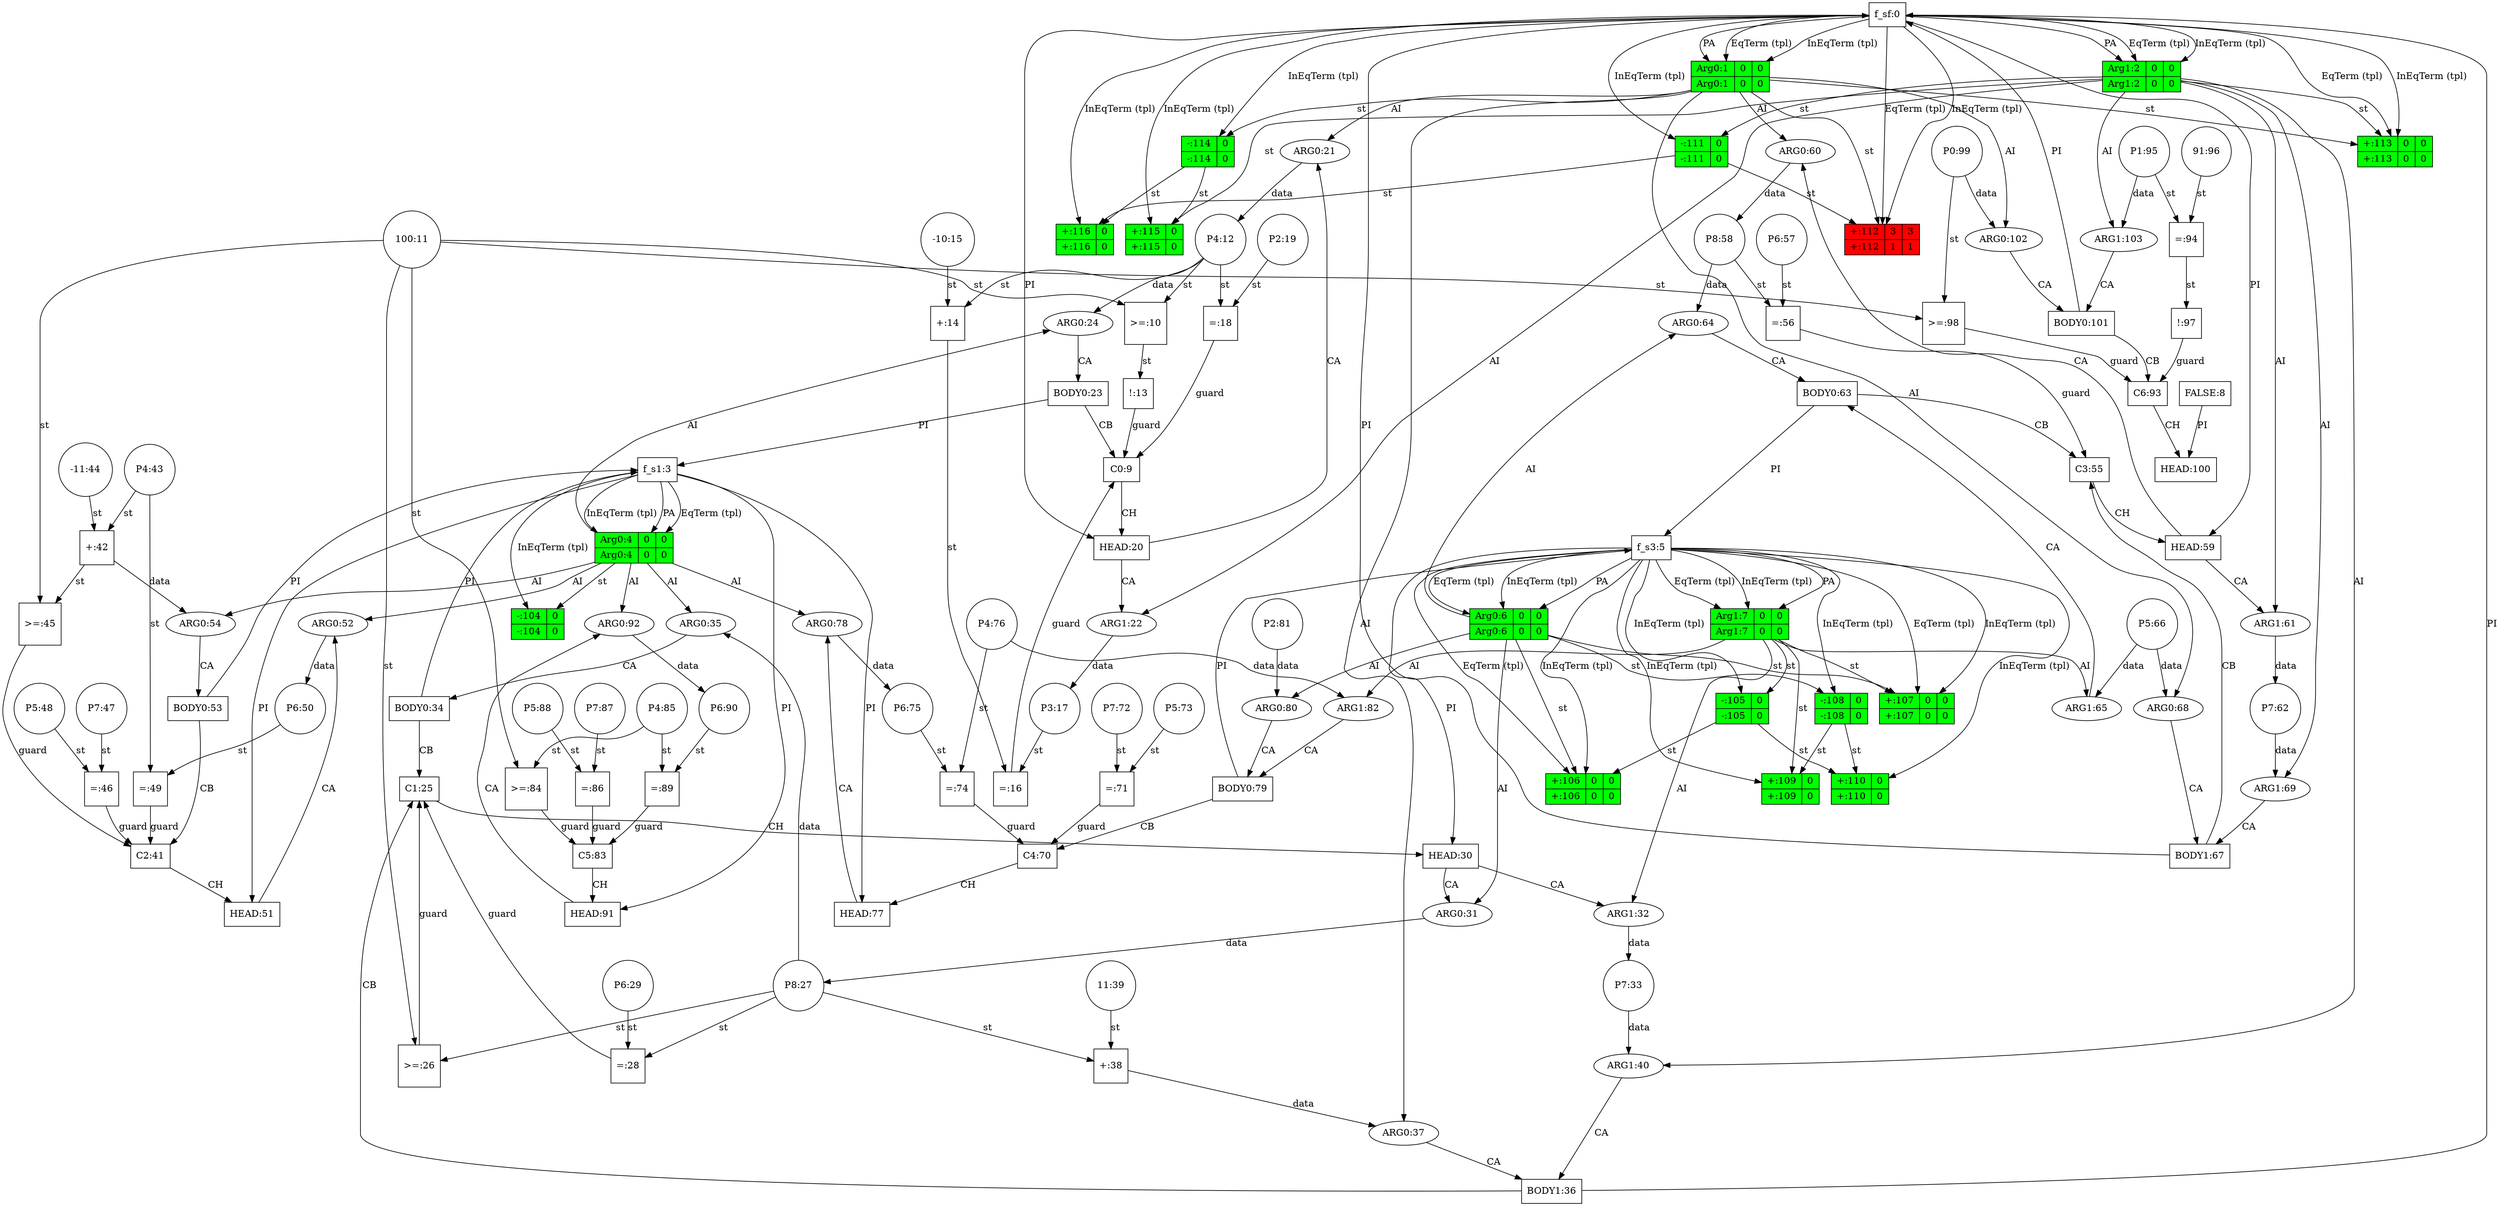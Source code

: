 digraph dag { 
"predicate_0" -> "predicateArgument_0" [label="PA"]
"predicate_0" -> "predicateArgument_1" [label="PA"]
"predicate_1" -> "predicateArgument_2" [label="PA"]
"predicate_2" -> "predicateArgument_3" [label="PA"]
"predicate_2" -> "predicateArgument_4" [label="PA"]
"100_11" -> ">=_10" [label="st"]
"P4_12" -> ">=_10" [label="st"]
">=_10" -> "!_13" [label="st"]
"!_13" -> "clause_0" [label="guard"]
"-10_15" -> "+_14" [label="st"]
"P4_12" -> "+_14" [label="st"]
"P3_17" -> "=_16" [label="st"]
"+_14" -> "=_16" [label="st"]
"=_16" -> "clause_0" [label="guard"]
"P2_19" -> "=_18" [label="st"]
"P4_12" -> "=_18" [label="st"]
"=_18" -> "clause_0" [label="guard"]
"clause_0" -> "clauseHead_0" [label="CH"]
"predicate_0" -> "clauseHead_0" [label="PI"]
"clauseHead_0" -> "clauseArgument_0" [label="CA"]
"predicateArgument_0" -> "clauseArgument_0" [label="AI"]
"clauseArgument_0" -> "P4_12" [label="data"]
"clauseHead_0" -> "clauseArgument_1" [label="CA"]
"predicateArgument_1" -> "clauseArgument_1" [label="AI"]
"clauseArgument_1" -> "P3_17" [label="data"]
"clauseBody_0" -> "clause_0" [label="CB"]
"clauseBody_0" -> "predicate_1" [label="PI"]
"clauseArgument_2" -> "clauseBody_0" [label="CA"]
"predicateArgument_2" -> "clauseArgument_2" [label="AI"]
"P4_12" -> "clauseArgument_2" [label="data"]
"100_11" -> ">=_26" [label="st"]
"P8_27" -> ">=_26" [label="st"]
">=_26" -> "clause_1" [label="guard"]
"P6_29" -> "=_28" [label="st"]
"P8_27" -> "=_28" [label="st"]
"=_28" -> "clause_1" [label="guard"]
"clause_1" -> "clauseHead_1" [label="CH"]
"predicate_2" -> "clauseHead_1" [label="PI"]
"clauseHead_1" -> "clauseArgument_3" [label="CA"]
"predicateArgument_3" -> "clauseArgument_3" [label="AI"]
"clauseArgument_3" -> "P8_27" [label="data"]
"clauseHead_1" -> "clauseArgument_4" [label="CA"]
"predicateArgument_4" -> "clauseArgument_4" [label="AI"]
"clauseArgument_4" -> "P7_33" [label="data"]
"clauseBody_1" -> "clause_1" [label="CB"]
"clauseBody_1" -> "predicate_1" [label="PI"]
"clauseArgument_5" -> "clauseBody_1" [label="CA"]
"predicateArgument_2" -> "clauseArgument_5" [label="AI"]
"P8_27" -> "clauseArgument_5" [label="data"]
"clauseBody_2" -> "clause_1" [label="CB"]
"clauseBody_2" -> "predicate_0" [label="PI"]
"clauseArgument_6" -> "clauseBody_2" [label="CA"]
"predicateArgument_0" -> "clauseArgument_6" [label="AI"]
"P8_27" -> "+_38" [label="st"]
"11_39" -> "+_38" [label="st"]
"+_38" -> "clauseArgument_6" [label="data"]
"clauseArgument_7" -> "clauseBody_2" [label="CA"]
"predicateArgument_1" -> "clauseArgument_7" [label="AI"]
"P7_33" -> "clauseArgument_7" [label="data"]
"P4_43" -> "+_42" [label="st"]
"-11_44" -> "+_42" [label="st"]
"100_11" -> ">=_45" [label="st"]
"+_42" -> ">=_45" [label="st"]
">=_45" -> "clause_2" [label="guard"]
"P7_47" -> "=_46" [label="st"]
"P5_48" -> "=_46" [label="st"]
"=_46" -> "clause_2" [label="guard"]
"P6_50" -> "=_49" [label="st"]
"P4_43" -> "=_49" [label="st"]
"=_49" -> "clause_2" [label="guard"]
"clause_2" -> "clauseHead_2" [label="CH"]
"predicate_1" -> "clauseHead_2" [label="PI"]
"clauseHead_2" -> "clauseArgument_8" [label="CA"]
"predicateArgument_2" -> "clauseArgument_8" [label="AI"]
"clauseArgument_8" -> "P6_50" [label="data"]
"clauseBody_3" -> "clause_2" [label="CB"]
"clauseBody_3" -> "predicate_1" [label="PI"]
"clauseArgument_9" -> "clauseBody_3" [label="CA"]
"predicateArgument_2" -> "clauseArgument_9" [label="AI"]
"+_42" -> "clauseArgument_9" [label="data"]
"P6_57" -> "=_56" [label="st"]
"P8_58" -> "=_56" [label="st"]
"=_56" -> "clause_3" [label="guard"]
"clause_3" -> "clauseHead_3" [label="CH"]
"predicate_0" -> "clauseHead_3" [label="PI"]
"clauseHead_3" -> "clauseArgument_10" [label="CA"]
"predicateArgument_0" -> "clauseArgument_10" [label="AI"]
"clauseArgument_10" -> "P8_58" [label="data"]
"clauseHead_3" -> "clauseArgument_11" [label="CA"]
"predicateArgument_1" -> "clauseArgument_11" [label="AI"]
"clauseArgument_11" -> "P7_62" [label="data"]
"clauseBody_4" -> "clause_3" [label="CB"]
"clauseBody_4" -> "predicate_2" [label="PI"]
"clauseArgument_12" -> "clauseBody_4" [label="CA"]
"predicateArgument_3" -> "clauseArgument_12" [label="AI"]
"P8_58" -> "clauseArgument_12" [label="data"]
"clauseArgument_13" -> "clauseBody_4" [label="CA"]
"predicateArgument_4" -> "clauseArgument_13" [label="AI"]
"P5_66" -> "clauseArgument_13" [label="data"]
"clauseBody_5" -> "clause_3" [label="CB"]
"clauseBody_5" -> "predicate_0" [label="PI"]
"clauseArgument_14" -> "clauseBody_5" [label="CA"]
"predicateArgument_0" -> "clauseArgument_14" [label="AI"]
"P5_66" -> "clauseArgument_14" [label="data"]
"clauseArgument_15" -> "clauseBody_5" [label="CA"]
"predicateArgument_1" -> "clauseArgument_15" [label="AI"]
"P7_62" -> "clauseArgument_15" [label="data"]
"P7_72" -> "=_71" [label="st"]
"P5_73" -> "=_71" [label="st"]
"=_71" -> "clause_4" [label="guard"]
"P6_75" -> "=_74" [label="st"]
"P4_76" -> "=_74" [label="st"]
"=_74" -> "clause_4" [label="guard"]
"clause_4" -> "clauseHead_4" [label="CH"]
"predicate_1" -> "clauseHead_4" [label="PI"]
"clauseHead_4" -> "clauseArgument_16" [label="CA"]
"predicateArgument_2" -> "clauseArgument_16" [label="AI"]
"clauseArgument_16" -> "P6_75" [label="data"]
"clauseBody_6" -> "clause_4" [label="CB"]
"clauseBody_6" -> "predicate_2" [label="PI"]
"clauseArgument_17" -> "clauseBody_6" [label="CA"]
"predicateArgument_3" -> "clauseArgument_17" [label="AI"]
"P2_81" -> "clauseArgument_17" [label="data"]
"clauseArgument_18" -> "clauseBody_6" [label="CA"]
"predicateArgument_4" -> "clauseArgument_18" [label="AI"]
"P4_76" -> "clauseArgument_18" [label="data"]
"100_11" -> ">=_84" [label="st"]
"P4_85" -> ">=_84" [label="st"]
">=_84" -> "clause_5" [label="guard"]
"P7_87" -> "=_86" [label="st"]
"P5_88" -> "=_86" [label="st"]
"=_86" -> "clause_5" [label="guard"]
"P6_90" -> "=_89" [label="st"]
"P4_85" -> "=_89" [label="st"]
"=_89" -> "clause_5" [label="guard"]
"clause_5" -> "clauseHead_5" [label="CH"]
"predicate_1" -> "clauseHead_5" [label="PI"]
"clauseHead_5" -> "clauseArgument_19" [label="CA"]
"predicateArgument_2" -> "clauseArgument_19" [label="AI"]
"clauseArgument_19" -> "P6_90" [label="data"]
"P1_95" -> "=_94" [label="st"]
"91_96" -> "=_94" [label="st"]
"=_94" -> "!_97" [label="st"]
"!_97" -> "clause_6" [label="guard"]
"100_11" -> ">=_98" [label="st"]
"P0_99" -> ">=_98" [label="st"]
">=_98" -> "clause_6" [label="guard"]
"clause_6" -> "clauseHead_6" [label="CH"]
"FALSE" -> "clauseHead_6" [label="PI"]
"clauseBody_7" -> "clause_6" [label="CB"]
"clauseBody_7" -> "predicate_0" [label="PI"]
"clauseArgument_20" -> "clauseBody_7" [label="CA"]
"predicateArgument_0" -> "clauseArgument_20" [label="AI"]
"P0_99" -> "clauseArgument_20" [label="data"]
"clauseArgument_21" -> "clauseBody_7" [label="CA"]
"predicateArgument_1" -> "clauseArgument_21" [label="AI"]
"P1_95" -> "clauseArgument_21" [label="data"]
"predicateArgument_2" -> "-_104" [label="st"]
"predicateArgument_4" -> "-_105" [label="st"]
"predicateArgument_3" -> "+_106" [label="st"]
"-_105" -> "+_106" [label="st"]
"predicateArgument_3" -> "+_107" [label="st"]
"predicateArgument_4" -> "+_107" [label="st"]
"predicateArgument_3" -> "-_108" [label="st"]
"predicateArgument_4" -> "+_109" [label="st"]
"-_108" -> "+_109" [label="st"]
"-_108" -> "+_110" [label="st"]
"-_105" -> "+_110" [label="st"]
"predicateArgument_1" -> "-_111" [label="st"]
"predicateArgument_0" -> "+_112" [label="st"]
"-_111" -> "+_112" [label="st"]
"predicateArgument_0" -> "+_113" [label="st"]
"predicateArgument_1" -> "+_113" [label="st"]
"predicateArgument_0" -> "-_114" [label="st"]
"predicateArgument_1" -> "+_115" [label="st"]
"-_114" -> "+_115" [label="st"]
"-_114" -> "+_116" [label="st"]
"-_111" -> "+_116" [label="st"]
"predicate_1" -> "predicateArgument_2" [label="EqTerm (tpl)"]
"predicate_1" -> "predicateArgument_2" [label="InEqTerm (tpl)"]
"predicate_1" -> "-_104" [label="InEqTerm (tpl)"]
"predicate_2" -> "predicateArgument_3" [label="EqTerm (tpl)"]
"predicate_2" -> "predicateArgument_4" [label="EqTerm (tpl)"]
"predicate_2" -> "+_106" [label="EqTerm (tpl)"]
"predicate_2" -> "+_107" [label="EqTerm (tpl)"]
"predicate_2" -> "predicateArgument_3" [label="InEqTerm (tpl)"]
"predicate_2" -> "predicateArgument_4" [label="InEqTerm (tpl)"]
"predicate_2" -> "-_108" [label="InEqTerm (tpl)"]
"predicate_2" -> "-_105" [label="InEqTerm (tpl)"]
"predicate_2" -> "+_106" [label="InEqTerm (tpl)"]
"predicate_2" -> "+_109" [label="InEqTerm (tpl)"]
"predicate_2" -> "+_107" [label="InEqTerm (tpl)"]
"predicate_2" -> "+_110" [label="InEqTerm (tpl)"]
"predicate_0" -> "predicateArgument_0" [label="EqTerm (tpl)"]
"predicate_0" -> "predicateArgument_1" [label="EqTerm (tpl)"]
"predicate_0" -> "+_112" [label="EqTerm (tpl)"]
"predicate_0" -> "+_113" [label="EqTerm (tpl)"]
"predicate_0" -> "predicateArgument_0" [label="InEqTerm (tpl)"]
"predicate_0" -> "predicateArgument_1" [label="InEqTerm (tpl)"]
"predicate_0" -> "-_114" [label="InEqTerm (tpl)"]
"predicate_0" -> "-_111" [label="InEqTerm (tpl)"]
"predicate_0" -> "+_112" [label="InEqTerm (tpl)"]
"predicate_0" -> "+_115" [label="InEqTerm (tpl)"]
"predicate_0" -> "+_113" [label="InEqTerm (tpl)"]
"predicate_0" -> "+_116" [label="InEqTerm (tpl)"]
"P6_29" [label="P6:29" nodeName="P6_29" class=symbolicConstant shape="circle" color=black fillcolor=white style=filled];
"-_111"[  color=black fillcolor=green style=filled shape=record label="{{-:111|0}|{-:111|0}}"];
"P1_95" [label="P1:95" nodeName="P1_95" class=symbolicConstant shape="circle" color=black fillcolor=white style=filled];
"clauseArgument_0" [label="ARG0:21" nodeName="clauseArgument_0" class=clauseArgument shape="ellipse" color=black fillcolor=white style=filled];
"11_39" [label="11:39" nodeName="11_39" class=constant shape="circle" color=black fillcolor=white style=filled];
"clauseArgument_10" [label="ARG0:60" nodeName="clauseArgument_10" class=clauseArgument shape="ellipse" color=black fillcolor=white style=filled];
"clauseHead_3" [label="HEAD:59" nodeName="clauseHead_3" class=clauseHead shape="box" color=black fillcolor=white style=filled];
"=_49" [label="=:49" nodeName="=_49" class=operator shape="square" color=black fillcolor=white style=filled];
"predicate_2" [label="f_s3:5" nodeName="predicate_2" class=predicateName shape="box" color=black fillcolor=white style=filled];
"clause_5" [label="C5:83" nodeName="clause_5" class=clause shape="box" color=black fillcolor=white style=filled];
"P4_43" [label="P4:43" nodeName="P4_43" class=symbolicConstant shape="circle" color=black fillcolor=white style=filled];
"predicateArgument_3"[  color=black fillcolor=green style=filled shape=record label="{{Arg0:6|0|0}|{Arg0:6|0|0}}"];
"P7_62" [label="P7:62" nodeName="P7_62" class=symbolicConstant shape="circle" color=black fillcolor=white style=filled];
"P6_50" [label="P6:50" nodeName="P6_50" class=symbolicConstant shape="circle" color=black fillcolor=white style=filled];
"+_112"[  color=black fillcolor=red style=filled shape=record label="{{+:112|3|3}|{+:112|1|1}}"];
"=_56" [label="=:56" nodeName="=_56" class=operator shape="square" color=black fillcolor=white style=filled];
"clauseArgument_6" [label="ARG0:37" nodeName="clauseArgument_6" class=clauseArgument shape="ellipse" color=black fillcolor=white style=filled];
"clauseBody_7" [label="BODY0:101" nodeName="clauseBody_7" class=clauseBody shape="box" color=black fillcolor=white style=filled];
"clauseHead_0" [label="HEAD:20" nodeName="clauseHead_0" class=clauseHead shape="box" color=black fillcolor=white style=filled];
"clauseBody_6" [label="BODY0:79" nodeName="clauseBody_6" class=clauseBody shape="box" color=black fillcolor=white style=filled];
"+_107"[  color=black fillcolor=green style=filled shape=record label="{{+:107|0|0}|{+:107|0|0}}"];
"clauseArgument_13" [label="ARG1:65" nodeName="clauseArgument_13" class=clauseArgument shape="ellipse" color=black fillcolor=white style=filled];
"clauseArgument_3" [label="ARG0:31" nodeName="clauseArgument_3" class=clauseArgument shape="ellipse" color=black fillcolor=white style=filled];
"clause_2" [label="C2:41" nodeName="clause_2" class=clause shape="box" color=black fillcolor=white style=filled];
"predicate_1" [label="f_s1:3" nodeName="predicate_1" class=predicateName shape="box" color=black fillcolor=white style=filled];
"predicateArgument_4"[  color=black fillcolor=green style=filled shape=record label="{{Arg1:7|0|0}|{Arg1:7|0|0}}"];
"-_108"[  color=black fillcolor=green style=filled shape=record label="{{-:108|0}|{-:108|0}}"];
"=_94" [label="=:94" nodeName="=_94" class=operator shape="square" color=black fillcolor=white style=filled];
"clauseBody_2" [label="BODY1:36" nodeName="clauseBody_2" class=clauseBody shape="box" color=black fillcolor=white style=filled];
">=_84" [label=">=:84" nodeName=">=_84" class=operator shape="square" color=black fillcolor=white style=filled];
"clauseBody_3" [label="BODY0:53" nodeName="clauseBody_3" class=clauseBody shape="box" color=black fillcolor=white style=filled];
"P4_76" [label="P4:76" nodeName="P4_76" class=symbolicConstant shape="circle" color=black fillcolor=white style=filled];
"clauseArgument_5" [label="ARG0:35" nodeName="clauseArgument_5" class=clauseArgument shape="ellipse" color=black fillcolor=white style=filled];
"predicateArgument_0"[  color=black fillcolor=green style=filled shape=record label="{{Arg0:1|0|0}|{Arg0:1|0|0}}"];
"clause_1" [label="C1:25" nodeName="clause_1" class=clause shape="box" color=black fillcolor=white style=filled];
"clauseArgument_1" [label="ARG1:22" nodeName="clauseArgument_1" class=clauseArgument shape="ellipse" color=black fillcolor=white style=filled];
"P7_72" [label="P7:72" nodeName="P7_72" class=symbolicConstant shape="circle" color=black fillcolor=white style=filled];
"=_89" [label="=:89" nodeName="=_89" class=operator shape="square" color=black fillcolor=white style=filled];
"-_114"[  color=black fillcolor=green style=filled shape=record label="{{-:114|0}|{-:114|0}}"];
"clauseHead_2" [label="HEAD:51" nodeName="clauseHead_2" class=clauseHead shape="box" color=black fillcolor=white style=filled];
"-11_44" [label="-11:44" nodeName="-11_44" class=constant shape="circle" color=black fillcolor=white style=filled];
"clauseArgument_9" [label="ARG0:54" nodeName="clauseArgument_9" class=clauseArgument shape="ellipse" color=black fillcolor=white style=filled];
"91_96" [label="91:96" nodeName="91_96" class=constant shape="circle" color=black fillcolor=white style=filled];
"+_113"[  color=black fillcolor=green style=filled shape=record label="{{+:113|0|0}|{+:113|0|0}}"];
">=_10" [label=">=:10" nodeName=">=_10" class=operator shape="square" color=black fillcolor=white style=filled];
">=_26" [label=">=:26" nodeName=">=_26" class=operator shape="square" color=black fillcolor=white style=filled];
"clauseArgument_17" [label="ARG0:80" nodeName="clauseArgument_17" class=clauseArgument shape="ellipse" color=black fillcolor=white style=filled];
"!_13" [label="!:13" nodeName="!_13" class=operator shape="square" color=black fillcolor=white style=filled];
"P7_33" [label="P7:33" nodeName="P7_33" class=symbolicConstant shape="circle" color=black fillcolor=white style=filled];
"clauseArgument_12" [label="ARG0:64" nodeName="clauseArgument_12" class=clauseArgument shape="ellipse" color=black fillcolor=white style=filled];
"clauseHead_6" [label="HEAD:100" nodeName="clauseHead_6" class=clauseHead shape="box" color=black fillcolor=white style=filled];
"+_38" [label="+:38" nodeName="+_38" class=operator shape="square" color=black fillcolor=white style=filled];
"clause_0" [label="C0:9" nodeName="clause_0" class=clause shape="box" color=black fillcolor=white style=filled];
"P8_27" [label="P8:27" nodeName="P8_27" class=symbolicConstant shape="circle" color=black fillcolor=white style=filled];
"P6_57" [label="P6:57" nodeName="P6_57" class=symbolicConstant shape="circle" color=black fillcolor=white style=filled];
"clauseArgument_16" [label="ARG0:78" nodeName="clauseArgument_16" class=clauseArgument shape="ellipse" color=black fillcolor=white style=filled];
">=_98" [label=">=:98" nodeName=">=_98" class=operator shape="square" color=black fillcolor=white style=filled];
"clauseArgument_20" [label="ARG0:102" nodeName="clauseArgument_20" class=clauseArgument shape="ellipse" color=black fillcolor=white style=filled];
"clauseBody_4" [label="BODY0:63" nodeName="clauseBody_4" class=clauseBody shape="box" color=black fillcolor=white style=filled];
"P7_87" [label="P7:87" nodeName="P7_87" class=symbolicConstant shape="circle" color=black fillcolor=white style=filled];
"P7_47" [label="P7:47" nodeName="P7_47" class=symbolicConstant shape="circle" color=black fillcolor=white style=filled];
"=_16" [label="=:16" nodeName="=_16" class=operator shape="square" color=black fillcolor=white style=filled];
"P4_12" [label="P4:12" nodeName="P4_12" class=symbolicConstant shape="circle" color=black fillcolor=white style=filled];
"+_109"[  color=black fillcolor=green style=filled shape=record label="{{+:109|0}|{+:109|0}}"];
"FALSE" [label="FALSE:8" nodeName="FALSE" class=FALSE shape="box" color=black fillcolor=white style=filled];
"+_116"[  color=black fillcolor=green style=filled shape=record label="{{+:116|0}|{+:116|0}}"];
"=_74" [label="=:74" nodeName="=_74" class=operator shape="square" color=black fillcolor=white style=filled];
"clauseArgument_4" [label="ARG1:32" nodeName="clauseArgument_4" class=clauseArgument shape="ellipse" color=black fillcolor=white style=filled];
"clauseHead_1" [label="HEAD:30" nodeName="clauseHead_1" class=clauseHead shape="box" color=black fillcolor=white style=filled];
"=_18" [label="=:18" nodeName="=_18" class=operator shape="square" color=black fillcolor=white style=filled];
"P5_88" [label="P5:88" nodeName="P5_88" class=symbolicConstant shape="circle" color=black fillcolor=white style=filled];
"predicate_0" [label="f_sf:0" nodeName="predicate_0" class=predicateName shape="box" color=black fillcolor=white style=filled];
"predicateArgument_1"[  color=black fillcolor=green style=filled shape=record label="{{Arg1:2|0|0}|{Arg1:2|0|0}}"];
"clauseArgument_11" [label="ARG1:61" nodeName="clauseArgument_11" class=clauseArgument shape="ellipse" color=black fillcolor=white style=filled];
"P6_75" [label="P6:75" nodeName="P6_75" class=symbolicConstant shape="circle" color=black fillcolor=white style=filled];
"clauseArgument_18" [label="ARG1:82" nodeName="clauseArgument_18" class=clauseArgument shape="ellipse" color=black fillcolor=white style=filled];
"P5_48" [label="P5:48" nodeName="P5_48" class=symbolicConstant shape="circle" color=black fillcolor=white style=filled];
"clauseArgument_8" [label="ARG0:52" nodeName="clauseArgument_8" class=clauseArgument shape="ellipse" color=black fillcolor=white style=filled];
"clause_4" [label="C4:70" nodeName="clause_4" class=clause shape="box" color=black fillcolor=white style=filled];
"P2_19" [label="P2:19" nodeName="P2_19" class=symbolicConstant shape="circle" color=black fillcolor=white style=filled];
"clauseBody_0" [label="BODY0:23" nodeName="clauseBody_0" class=clauseBody shape="box" color=black fillcolor=white style=filled];
"clauseArgument_15" [label="ARG1:69" nodeName="clauseArgument_15" class=clauseArgument shape="ellipse" color=black fillcolor=white style=filled];
"=_28" [label="=:28" nodeName="=_28" class=operator shape="square" color=black fillcolor=white style=filled];
"clauseBody_5" [label="BODY1:67" nodeName="clauseBody_5" class=clauseBody shape="box" color=black fillcolor=white style=filled];
"clauseArgument_19" [label="ARG0:92" nodeName="clauseArgument_19" class=clauseArgument shape="ellipse" color=black fillcolor=white style=filled];
"P4_85" [label="P4:85" nodeName="P4_85" class=symbolicConstant shape="circle" color=black fillcolor=white style=filled];
"clauseHead_5" [label="HEAD:91" nodeName="clauseHead_5" class=clauseHead shape="box" color=black fillcolor=white style=filled];
"+_110"[  color=black fillcolor=green style=filled shape=record label="{{+:110|0}|{+:110|0}}"];
"P6_90" [label="P6:90" nodeName="P6_90" class=symbolicConstant shape="circle" color=black fillcolor=white style=filled];
"clause_6" [label="C6:93" nodeName="clause_6" class=clause shape="box" color=black fillcolor=white style=filled];
"-_105"[  color=black fillcolor=green style=filled shape=record label="{{-:105|0}|{-:105|0}}"];
"P5_73" [label="P5:73" nodeName="P5_73" class=symbolicConstant shape="circle" color=black fillcolor=white style=filled];
"=_46" [label="=:46" nodeName="=_46" class=operator shape="square" color=black fillcolor=white style=filled];
"P0_99" [label="P0:99" nodeName="P0_99" class=symbolicConstant shape="circle" color=black fillcolor=white style=filled];
"clauseHead_4" [label="HEAD:77" nodeName="clauseHead_4" class=clauseHead shape="box" color=black fillcolor=white style=filled];
">=_45" [label=">=:45" nodeName=">=_45" class=operator shape="square" color=black fillcolor=white style=filled];
"clauseArgument_21" [label="ARG1:103" nodeName="clauseArgument_21" class=clauseArgument shape="ellipse" color=black fillcolor=white style=filled];
"+_106"[  color=black fillcolor=green style=filled shape=record label="{{+:106|0|0}|{+:106|0|0}}"];
"!_97" [label="!:97" nodeName="!_97" class=operator shape="square" color=black fillcolor=white style=filled];
"+_115"[  color=black fillcolor=green style=filled shape=record label="{{+:115|0}|{+:115|0}}"];
"predicateArgument_2"[  color=black fillcolor=green style=filled shape=record label="{{Arg0:4|0|0}|{Arg0:4|0|0}}"];
"=_71" [label="=:71" nodeName="=_71" class=operator shape="square" color=black fillcolor=white style=filled];
"clause_3" [label="C3:55" nodeName="clause_3" class=clause shape="box" color=black fillcolor=white style=filled];
"+_42" [label="+:42" nodeName="+_42" class=operator shape="square" color=black fillcolor=white style=filled];
"-10_15" [label="-10:15" nodeName="-10_15" class=constant shape="circle" color=black fillcolor=white style=filled];
"clauseArgument_2" [label="ARG0:24" nodeName="clauseArgument_2" class=clauseArgument shape="ellipse" color=black fillcolor=white style=filled];
"-_104"[  color=black fillcolor=green style=filled shape=record label="{{-:104|0}|{-:104|0}}"];
"P2_81" [label="P2:81" nodeName="P2_81" class=symbolicConstant shape="circle" color=black fillcolor=white style=filled];
"+_14" [label="+:14" nodeName="+_14" class=operator shape="square" color=black fillcolor=white style=filled];
"clauseArgument_14" [label="ARG0:68" nodeName="clauseArgument_14" class=clauseArgument shape="ellipse" color=black fillcolor=white style=filled];
"clauseArgument_7" [label="ARG1:40" nodeName="clauseArgument_7" class=clauseArgument shape="ellipse" color=black fillcolor=white style=filled];
"P5_66" [label="P5:66" nodeName="P5_66" class=symbolicConstant shape="circle" color=black fillcolor=white style=filled];
"100_11" [label="100:11" nodeName="100_11" class=constant shape="circle" color=black fillcolor=white style=filled];
"P8_58" [label="P8:58" nodeName="P8_58" class=symbolicConstant shape="circle" color=black fillcolor=white style=filled];
"P3_17" [label="P3:17" nodeName="P3_17" class=symbolicConstant shape="circle" color=black fillcolor=white style=filled];
"clauseBody_1" [label="BODY0:34" nodeName="clauseBody_1" class=clauseBody shape="box" color=black fillcolor=white style=filled];
"=_86" [label="=:86" nodeName="=_86" class=operator shape="square" color=black fillcolor=white style=filled];
}
